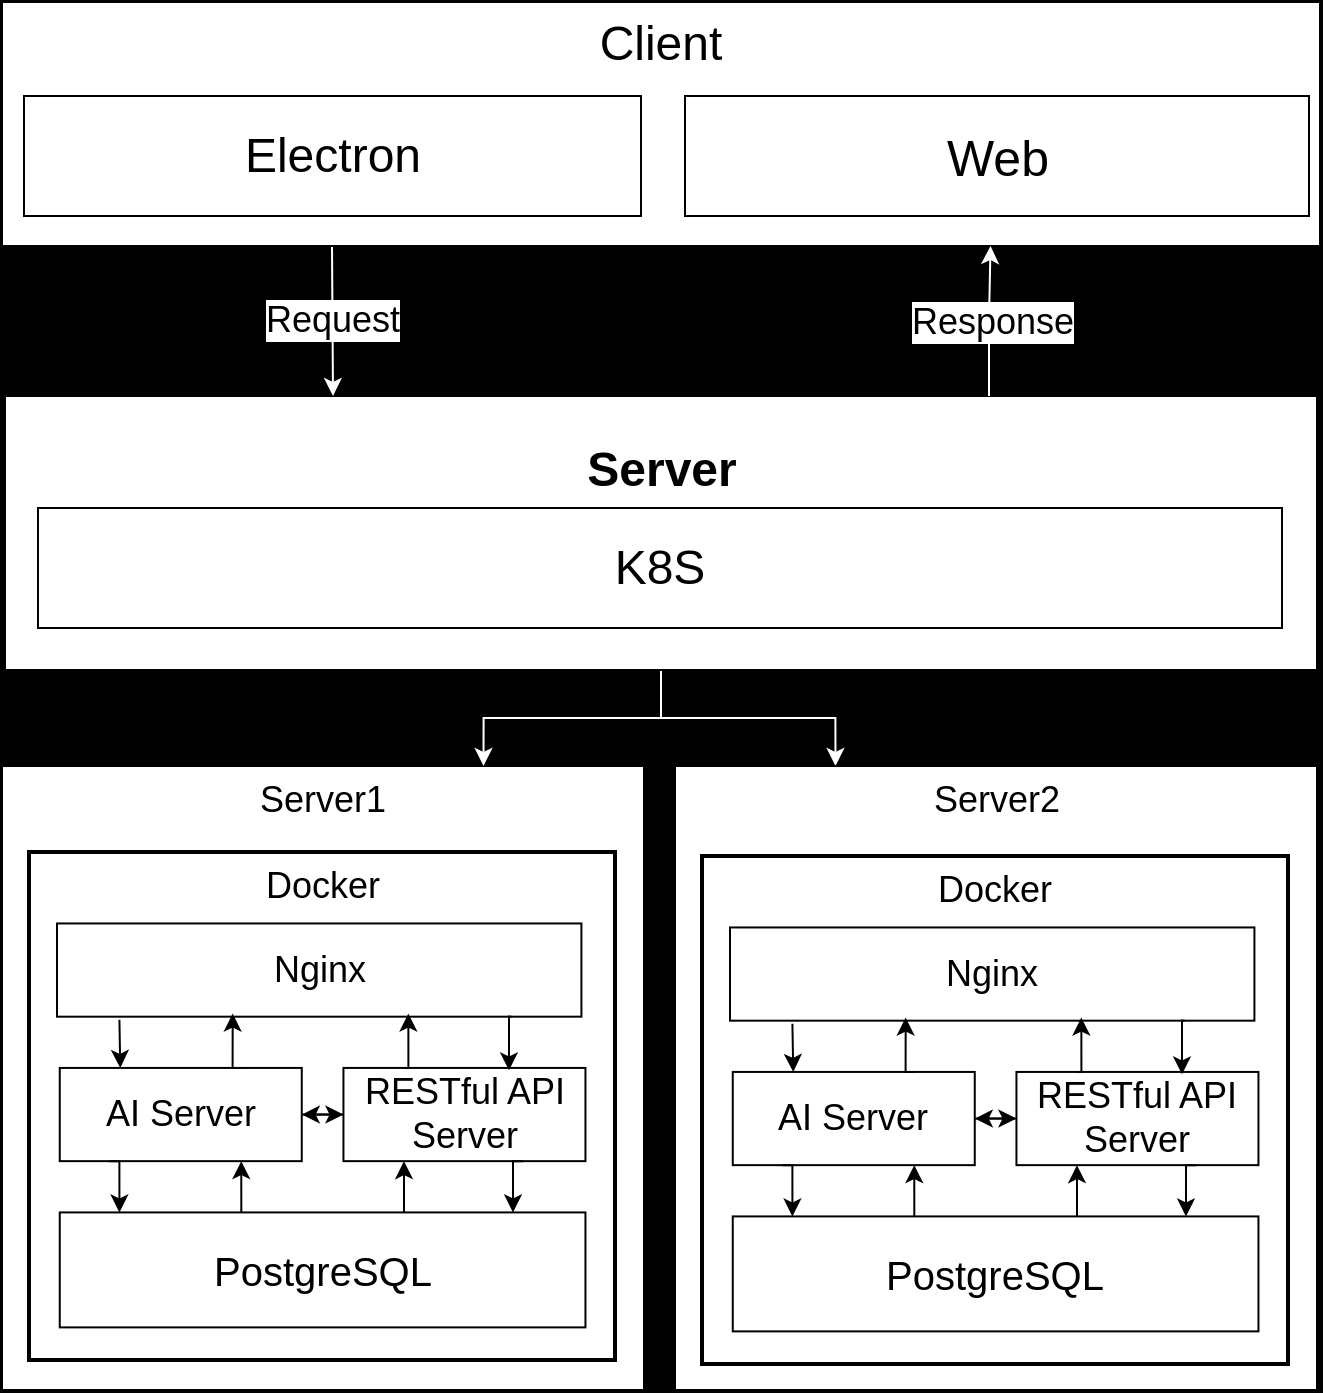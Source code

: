 <mxfile version="21.8.2" type="github">
  <diagram name="第 1 页" id="Q7SS0ckkUcSd-P_3bl_g">
    <mxGraphModel dx="1114" dy="578" grid="0" gridSize="10" guides="1" tooltips="1" connect="1" arrows="1" fold="1" page="1" pageScale="1" pageWidth="827" pageHeight="1169" background="#000000" math="0" shadow="0">
      <root>
        <mxCell id="0" />
        <mxCell id="1" parent="0" />
        <mxCell id="6Dqu60EFzSTodjDfhQKl-1" value="&lt;font style=&quot;font-size: 18px;&quot;&gt;Server1&lt;/font&gt;" style="rounded=0;whiteSpace=wrap;html=1;verticalAlign=top;" parent="1" vertex="1">
          <mxGeometry x="84" y="417" width="321" height="312" as="geometry" />
        </mxCell>
        <mxCell id="6Dqu60EFzSTodjDfhQKl-25" style="edgeStyle=orthogonalEdgeStyle;rounded=0;orthogonalLoop=1;jettySize=auto;html=1;exitX=0.5;exitY=1;exitDx=0;exitDy=0;entryX=0.75;entryY=0;entryDx=0;entryDy=0;strokeColor=#FFFFFF;" parent="1" source="Rtw2Mw8w-L1hEYjC5oc2-6" target="6Dqu60EFzSTodjDfhQKl-1" edge="1">
          <mxGeometry relative="1" as="geometry" />
        </mxCell>
        <mxCell id="6Dqu60EFzSTodjDfhQKl-26" style="edgeStyle=orthogonalEdgeStyle;rounded=0;orthogonalLoop=1;jettySize=auto;html=1;exitX=0.5;exitY=1;exitDx=0;exitDy=0;entryX=0.25;entryY=0;entryDx=0;entryDy=0;strokeColor=#FFFFFF;" parent="1" source="Rtw2Mw8w-L1hEYjC5oc2-6" target="6Dqu60EFzSTodjDfhQKl-3" edge="1">
          <mxGeometry relative="1" as="geometry" />
        </mxCell>
        <mxCell id="Rtw2Mw8w-L1hEYjC5oc2-6" value="&lt;h1 style=&quot;font-size: 24px;&quot;&gt;Server&lt;/h1&gt;" style="rounded=0;whiteSpace=wrap;html=1;align=center;verticalAlign=top;" parent="1" vertex="1">
          <mxGeometry x="85.5" y="232" width="656" height="137" as="geometry" />
        </mxCell>
        <mxCell id="MLBCKs6qhWt3k2Kgl3a6-89" value="&lt;font style=&quot;font-size: 24px;&quot;&gt;K8S&lt;/font&gt;" style="rounded=0;whiteSpace=wrap;html=1;" parent="1" vertex="1">
          <mxGeometry x="102" y="288" width="622" height="60" as="geometry" />
        </mxCell>
        <mxCell id="MLBCKs6qhWt3k2Kgl3a6-90" value="" style="group" parent="1" vertex="1" connectable="0">
          <mxGeometry x="84" y="35" width="659" height="122" as="geometry" />
        </mxCell>
        <mxCell id="MLBCKs6qhWt3k2Kgl3a6-28" style="edgeStyle=orthogonalEdgeStyle;rounded=0;orthogonalLoop=1;jettySize=auto;html=1;entryX=0.25;entryY=0;entryDx=0;entryDy=0;fontSize=12;labelBackgroundColor=#000000;fontColor=#FFFFFF;strokeColor=#FFFFFF;" parent="MLBCKs6qhWt3k2Kgl3a6-90" target="Rtw2Mw8w-L1hEYjC5oc2-6" edge="1">
          <mxGeometry relative="1" as="geometry">
            <mxPoint x="165" y="122" as="sourcePoint" />
          </mxGeometry>
        </mxCell>
        <mxCell id="MLBCKs6qhWt3k2Kgl3a6-37" value="&lt;font style=&quot;font-size: 18px;&quot;&gt;Request&lt;/font&gt;" style="edgeLabel;html=1;align=center;verticalAlign=middle;resizable=0;points=[];" parent="MLBCKs6qhWt3k2Kgl3a6-28" vertex="1" connectable="0">
          <mxGeometry x="-0.26" y="-1" relative="1" as="geometry">
            <mxPoint x="1" y="9" as="offset" />
          </mxGeometry>
        </mxCell>
        <mxCell id="MLBCKs6qhWt3k2Kgl3a6-23" value="&lt;font style=&quot;font-size: 24px;&quot;&gt;Client&lt;/font&gt;" style="rounded=0;whiteSpace=wrap;html=1;verticalAlign=top;align=center;" parent="MLBCKs6qhWt3k2Kgl3a6-90" vertex="1">
          <mxGeometry width="659" height="122" as="geometry" />
        </mxCell>
        <mxCell id="MLBCKs6qhWt3k2Kgl3a6-29" style="edgeStyle=orthogonalEdgeStyle;rounded=0;orthogonalLoop=1;jettySize=auto;html=1;exitX=0.75;exitY=0;exitDx=0;exitDy=0;entryX=0.75;entryY=1;entryDx=0;entryDy=0;labelBackgroundColor=#000000;fontColor=#FFFFFF;strokeColor=#FFFFFF;" parent="MLBCKs6qhWt3k2Kgl3a6-90" source="Rtw2Mw8w-L1hEYjC5oc2-6" target="MLBCKs6qhWt3k2Kgl3a6-23" edge="1">
          <mxGeometry relative="1" as="geometry" />
        </mxCell>
        <mxCell id="MLBCKs6qhWt3k2Kgl3a6-38" value="&lt;font style=&quot;font-size: 18px;&quot;&gt;Response&lt;/font&gt;" style="edgeLabel;html=1;align=center;verticalAlign=middle;resizable=0;points=[];" parent="MLBCKs6qhWt3k2Kgl3a6-29" vertex="1" connectable="0">
          <mxGeometry x="-0.129" y="-2" relative="1" as="geometry">
            <mxPoint x="-1" y="-4" as="offset" />
          </mxGeometry>
        </mxCell>
        <mxCell id="MLBCKs6qhWt3k2Kgl3a6-25" value="&lt;font style=&quot;font-size: 24px;&quot;&gt;Electron&lt;/font&gt;" style="rounded=0;whiteSpace=wrap;html=1;" parent="MLBCKs6qhWt3k2Kgl3a6-90" vertex="1">
          <mxGeometry x="11" y="47" width="308.5" height="60" as="geometry" />
        </mxCell>
        <mxCell id="MLBCKs6qhWt3k2Kgl3a6-26" value="&lt;font style=&quot;font-size: 25px;&quot;&gt;Web&lt;/font&gt;" style="rounded=0;whiteSpace=wrap;html=1;" parent="MLBCKs6qhWt3k2Kgl3a6-90" vertex="1">
          <mxGeometry x="341.5" y="47" width="312" height="60" as="geometry" />
        </mxCell>
        <mxCell id="6Dqu60EFzSTodjDfhQKl-2" value="" style="group" parent="1" vertex="1" connectable="0">
          <mxGeometry x="97.5" y="460" width="293" height="254" as="geometry" />
        </mxCell>
        <mxCell id="MLBCKs6qhWt3k2Kgl3a6-54" value="&lt;font style=&quot;font-size: 18px;&quot;&gt;Docker&lt;/font&gt;" style="rounded=0;whiteSpace=wrap;html=1;strokeWidth=2;verticalAlign=top;" parent="6Dqu60EFzSTodjDfhQKl-2" vertex="1">
          <mxGeometry width="293" height="254" as="geometry" />
        </mxCell>
        <mxCell id="MLBCKs6qhWt3k2Kgl3a6-57" value="&lt;font style=&quot;font-size: 18px;&quot;&gt;Nginx&lt;/font&gt;" style="rounded=0;whiteSpace=wrap;html=1;" parent="6Dqu60EFzSTodjDfhQKl-2" vertex="1">
          <mxGeometry x="14" y="35.73" width="262.21" height="46.61" as="geometry" />
        </mxCell>
        <mxCell id="YUMBTJ6x50DVX7aA5t3U-2" style="edgeStyle=orthogonalEdgeStyle;rounded=0;orthogonalLoop=1;jettySize=auto;html=1;exitX=0;exitY=0.5;exitDx=0;exitDy=0;entryX=1;entryY=0.5;entryDx=0;entryDy=0;" edge="1" parent="6Dqu60EFzSTodjDfhQKl-2" source="MLBCKs6qhWt3k2Kgl3a6-59" target="MLBCKs6qhWt3k2Kgl3a6-61">
          <mxGeometry relative="1" as="geometry" />
        </mxCell>
        <mxCell id="MLBCKs6qhWt3k2Kgl3a6-59" value="&lt;font style=&quot;font-size: 18px;&quot;&gt;RESTful API Server&lt;/font&gt;" style="rounded=0;whiteSpace=wrap;html=1;" parent="6Dqu60EFzSTodjDfhQKl-2" vertex="1">
          <mxGeometry x="157.224" y="107.969" width="121.002" height="46.606" as="geometry" />
        </mxCell>
        <mxCell id="YUMBTJ6x50DVX7aA5t3U-1" style="edgeStyle=orthogonalEdgeStyle;rounded=0;orthogonalLoop=1;jettySize=auto;html=1;exitX=1;exitY=0.5;exitDx=0;exitDy=0;entryX=0;entryY=0.5;entryDx=0;entryDy=0;" edge="1" parent="6Dqu60EFzSTodjDfhQKl-2" source="MLBCKs6qhWt3k2Kgl3a6-61" target="MLBCKs6qhWt3k2Kgl3a6-59">
          <mxGeometry relative="1" as="geometry" />
        </mxCell>
        <mxCell id="MLBCKs6qhWt3k2Kgl3a6-61" value="&lt;font style=&quot;font-size: 18px;&quot;&gt;AI Server&lt;/font&gt;" style="rounded=0;whiteSpace=wrap;html=1;" parent="6Dqu60EFzSTodjDfhQKl-2" vertex="1">
          <mxGeometry x="15.382" y="107.969" width="121.002" height="46.606" as="geometry" />
        </mxCell>
        <mxCell id="MLBCKs6qhWt3k2Kgl3a6-55" style="edgeStyle=orthogonalEdgeStyle;rounded=0;orthogonalLoop=1;jettySize=auto;html=1;exitX=0.119;exitY=1.033;exitDx=0;exitDy=0;entryX=0.25;entryY=0;entryDx=0;entryDy=0;exitPerimeter=0;" parent="6Dqu60EFzSTodjDfhQKl-2" source="MLBCKs6qhWt3k2Kgl3a6-57" target="MLBCKs6qhWt3k2Kgl3a6-61" edge="1">
          <mxGeometry relative="1" as="geometry" />
        </mxCell>
        <mxCell id="MLBCKs6qhWt3k2Kgl3a6-62" style="edgeStyle=orthogonalEdgeStyle;rounded=0;orthogonalLoop=1;jettySize=auto;html=1;entryX=0.75;entryY=1;entryDx=0;entryDy=0;" parent="6Dqu60EFzSTodjDfhQKl-2" source="MLBCKs6qhWt3k2Kgl3a6-64" target="MLBCKs6qhWt3k2Kgl3a6-61" edge="1">
          <mxGeometry relative="1" as="geometry">
            <Array as="points">
              <mxPoint x="106.134" y="171.664" />
              <mxPoint x="106.134" y="171.664" />
            </Array>
          </mxGeometry>
        </mxCell>
        <mxCell id="MLBCKs6qhWt3k2Kgl3a6-63" style="edgeStyle=orthogonalEdgeStyle;rounded=0;orthogonalLoop=1;jettySize=auto;html=1;entryX=0.25;entryY=1;entryDx=0;entryDy=0;" parent="6Dqu60EFzSTodjDfhQKl-2" source="MLBCKs6qhWt3k2Kgl3a6-64" target="MLBCKs6qhWt3k2Kgl3a6-59" edge="1">
          <mxGeometry relative="1" as="geometry">
            <Array as="points">
              <mxPoint x="187.475" y="170.11" />
              <mxPoint x="187.475" y="170.11" />
            </Array>
          </mxGeometry>
        </mxCell>
        <mxCell id="MLBCKs6qhWt3k2Kgl3a6-64" value="&lt;span style=&quot;font-size: 20px;&quot;&gt;PostgreSQL&lt;/span&gt;" style="rounded=0;whiteSpace=wrap;html=1;" parent="6Dqu60EFzSTodjDfhQKl-2" vertex="1">
          <mxGeometry x="15.382" y="180.208" width="262.844" height="57.48" as="geometry" />
        </mxCell>
        <mxCell id="MLBCKs6qhWt3k2Kgl3a6-58" style="edgeStyle=orthogonalEdgeStyle;rounded=0;orthogonalLoop=1;jettySize=auto;html=1;exitX=0.5;exitY=1;exitDx=0;exitDy=0;entryX=0.75;entryY=0;entryDx=0;entryDy=0;" parent="6Dqu60EFzSTodjDfhQKl-2" edge="1">
          <mxGeometry relative="1" as="geometry">
            <mxPoint x="247.205" y="154.575" as="sourcePoint" />
            <mxPoint x="241.995" y="180.208" as="targetPoint" />
          </mxGeometry>
        </mxCell>
        <mxCell id="MLBCKs6qhWt3k2Kgl3a6-65" style="edgeStyle=orthogonalEdgeStyle;rounded=0;orthogonalLoop=1;jettySize=auto;html=1;exitX=0.75;exitY=0;exitDx=0;exitDy=0;entryX=0.335;entryY=0.967;entryDx=0;entryDy=0;entryPerimeter=0;" parent="6Dqu60EFzSTodjDfhQKl-2" source="MLBCKs6qhWt3k2Kgl3a6-61" target="MLBCKs6qhWt3k2Kgl3a6-57" edge="1">
          <mxGeometry relative="1" as="geometry" />
        </mxCell>
        <mxCell id="MLBCKs6qhWt3k2Kgl3a6-60" style="edgeStyle=orthogonalEdgeStyle;rounded=0;orthogonalLoop=1;jettySize=auto;html=1;exitX=0.5;exitY=1;exitDx=0;exitDy=0;entryX=0.25;entryY=0;entryDx=0;entryDy=0;" parent="6Dqu60EFzSTodjDfhQKl-2" edge="1">
          <mxGeometry relative="1" as="geometry">
            <mxPoint x="40.003" y="154.575" as="sourcePoint" />
            <mxPoint x="45.213" y="180.208" as="targetPoint" />
          </mxGeometry>
        </mxCell>
        <mxCell id="MLBCKs6qhWt3k2Kgl3a6-66" style="edgeStyle=orthogonalEdgeStyle;rounded=0;orthogonalLoop=1;jettySize=auto;html=1;exitX=0.25;exitY=0;exitDx=0;exitDy=0;entryX=0.67;entryY=0.967;entryDx=0;entryDy=0;entryPerimeter=0;" parent="6Dqu60EFzSTodjDfhQKl-2" source="MLBCKs6qhWt3k2Kgl3a6-59" target="MLBCKs6qhWt3k2Kgl3a6-57" edge="1">
          <mxGeometry relative="1" as="geometry" />
        </mxCell>
        <mxCell id="MLBCKs6qhWt3k2Kgl3a6-73" style="edgeStyle=orthogonalEdgeStyle;rounded=0;orthogonalLoop=1;jettySize=auto;html=1;exitX=0.75;exitY=1;exitDx=0;exitDy=0;entryX=0.431;entryY=0.026;entryDx=0;entryDy=0;entryPerimeter=0;" parent="6Dqu60EFzSTodjDfhQKl-2" edge="1">
          <mxGeometry relative="1" as="geometry">
            <mxPoint x="241.277" y="82.34" as="sourcePoint" />
            <mxPoint x="239.996" y="109.181" as="targetPoint" />
          </mxGeometry>
        </mxCell>
        <mxCell id="6Dqu60EFzSTodjDfhQKl-3" value="&lt;font style=&quot;font-size: 18px;&quot;&gt;Server2&lt;/font&gt;" style="rounded=0;whiteSpace=wrap;html=1;verticalAlign=top;" parent="1" vertex="1">
          <mxGeometry x="420.5" y="417" width="321" height="312" as="geometry" />
        </mxCell>
        <mxCell id="6Dqu60EFzSTodjDfhQKl-4" value="" style="group" parent="1" vertex="1" connectable="0">
          <mxGeometry x="434" y="462" width="293" height="254" as="geometry" />
        </mxCell>
        <mxCell id="6Dqu60EFzSTodjDfhQKl-5" value="&lt;font style=&quot;font-size: 18px;&quot;&gt;Docker&lt;/font&gt;" style="rounded=0;whiteSpace=wrap;html=1;strokeWidth=2;verticalAlign=top;" parent="6Dqu60EFzSTodjDfhQKl-4" vertex="1">
          <mxGeometry width="293" height="254" as="geometry" />
        </mxCell>
        <mxCell id="6Dqu60EFzSTodjDfhQKl-6" value="&lt;font style=&quot;font-size: 18px;&quot;&gt;Nginx&lt;/font&gt;" style="rounded=0;whiteSpace=wrap;html=1;" parent="6Dqu60EFzSTodjDfhQKl-4" vertex="1">
          <mxGeometry x="14" y="35.73" width="262.21" height="46.61" as="geometry" />
        </mxCell>
        <mxCell id="YUMBTJ6x50DVX7aA5t3U-4" style="edgeStyle=orthogonalEdgeStyle;rounded=0;orthogonalLoop=1;jettySize=auto;html=1;exitX=0;exitY=0.5;exitDx=0;exitDy=0;entryX=1;entryY=0.5;entryDx=0;entryDy=0;" edge="1" parent="6Dqu60EFzSTodjDfhQKl-4" source="6Dqu60EFzSTodjDfhQKl-7" target="6Dqu60EFzSTodjDfhQKl-8">
          <mxGeometry relative="1" as="geometry" />
        </mxCell>
        <mxCell id="6Dqu60EFzSTodjDfhQKl-7" value="&lt;font style=&quot;font-size: 18px;&quot;&gt;RESTful API Server&lt;/font&gt;" style="rounded=0;whiteSpace=wrap;html=1;" parent="6Dqu60EFzSTodjDfhQKl-4" vertex="1">
          <mxGeometry x="157.224" y="107.969" width="121.002" height="46.606" as="geometry" />
        </mxCell>
        <mxCell id="YUMBTJ6x50DVX7aA5t3U-3" style="edgeStyle=orthogonalEdgeStyle;rounded=0;orthogonalLoop=1;jettySize=auto;html=1;exitX=1;exitY=0.5;exitDx=0;exitDy=0;entryX=0;entryY=0.5;entryDx=0;entryDy=0;" edge="1" parent="6Dqu60EFzSTodjDfhQKl-4" source="6Dqu60EFzSTodjDfhQKl-8" target="6Dqu60EFzSTodjDfhQKl-7">
          <mxGeometry relative="1" as="geometry" />
        </mxCell>
        <mxCell id="6Dqu60EFzSTodjDfhQKl-8" value="&lt;font style=&quot;font-size: 18px;&quot;&gt;AI Server&lt;/font&gt;" style="rounded=0;whiteSpace=wrap;html=1;" parent="6Dqu60EFzSTodjDfhQKl-4" vertex="1">
          <mxGeometry x="15.382" y="107.969" width="121.002" height="46.606" as="geometry" />
        </mxCell>
        <mxCell id="6Dqu60EFzSTodjDfhQKl-9" style="edgeStyle=orthogonalEdgeStyle;rounded=0;orthogonalLoop=1;jettySize=auto;html=1;exitX=0.119;exitY=1.033;exitDx=0;exitDy=0;entryX=0.25;entryY=0;entryDx=0;entryDy=0;exitPerimeter=0;" parent="6Dqu60EFzSTodjDfhQKl-4" source="6Dqu60EFzSTodjDfhQKl-6" target="6Dqu60EFzSTodjDfhQKl-8" edge="1">
          <mxGeometry relative="1" as="geometry" />
        </mxCell>
        <mxCell id="6Dqu60EFzSTodjDfhQKl-10" style="edgeStyle=orthogonalEdgeStyle;rounded=0;orthogonalLoop=1;jettySize=auto;html=1;entryX=0.75;entryY=1;entryDx=0;entryDy=0;" parent="6Dqu60EFzSTodjDfhQKl-4" source="6Dqu60EFzSTodjDfhQKl-12" target="6Dqu60EFzSTodjDfhQKl-8" edge="1">
          <mxGeometry relative="1" as="geometry">
            <Array as="points">
              <mxPoint x="106.134" y="171.664" />
              <mxPoint x="106.134" y="171.664" />
            </Array>
          </mxGeometry>
        </mxCell>
        <mxCell id="6Dqu60EFzSTodjDfhQKl-11" style="edgeStyle=orthogonalEdgeStyle;rounded=0;orthogonalLoop=1;jettySize=auto;html=1;entryX=0.25;entryY=1;entryDx=0;entryDy=0;" parent="6Dqu60EFzSTodjDfhQKl-4" source="6Dqu60EFzSTodjDfhQKl-12" target="6Dqu60EFzSTodjDfhQKl-7" edge="1">
          <mxGeometry relative="1" as="geometry">
            <Array as="points">
              <mxPoint x="187.475" y="170.11" />
              <mxPoint x="187.475" y="170.11" />
            </Array>
          </mxGeometry>
        </mxCell>
        <mxCell id="6Dqu60EFzSTodjDfhQKl-12" value="&lt;span style=&quot;font-size: 20px;&quot;&gt;PostgreSQL&lt;/span&gt;" style="rounded=0;whiteSpace=wrap;html=1;" parent="6Dqu60EFzSTodjDfhQKl-4" vertex="1">
          <mxGeometry x="15.382" y="180.208" width="262.844" height="57.48" as="geometry" />
        </mxCell>
        <mxCell id="6Dqu60EFzSTodjDfhQKl-13" style="edgeStyle=orthogonalEdgeStyle;rounded=0;orthogonalLoop=1;jettySize=auto;html=1;exitX=0.5;exitY=1;exitDx=0;exitDy=0;entryX=0.75;entryY=0;entryDx=0;entryDy=0;" parent="6Dqu60EFzSTodjDfhQKl-4" edge="1">
          <mxGeometry relative="1" as="geometry">
            <mxPoint x="247.205" y="154.575" as="sourcePoint" />
            <mxPoint x="241.995" y="180.208" as="targetPoint" />
          </mxGeometry>
        </mxCell>
        <mxCell id="6Dqu60EFzSTodjDfhQKl-14" style="edgeStyle=orthogonalEdgeStyle;rounded=0;orthogonalLoop=1;jettySize=auto;html=1;exitX=0.75;exitY=0;exitDx=0;exitDy=0;entryX=0.335;entryY=0.967;entryDx=0;entryDy=0;entryPerimeter=0;" parent="6Dqu60EFzSTodjDfhQKl-4" source="6Dqu60EFzSTodjDfhQKl-8" target="6Dqu60EFzSTodjDfhQKl-6" edge="1">
          <mxGeometry relative="1" as="geometry" />
        </mxCell>
        <mxCell id="6Dqu60EFzSTodjDfhQKl-15" style="edgeStyle=orthogonalEdgeStyle;rounded=0;orthogonalLoop=1;jettySize=auto;html=1;exitX=0.5;exitY=1;exitDx=0;exitDy=0;entryX=0.25;entryY=0;entryDx=0;entryDy=0;" parent="6Dqu60EFzSTodjDfhQKl-4" edge="1">
          <mxGeometry relative="1" as="geometry">
            <mxPoint x="40.003" y="154.575" as="sourcePoint" />
            <mxPoint x="45.213" y="180.208" as="targetPoint" />
          </mxGeometry>
        </mxCell>
        <mxCell id="6Dqu60EFzSTodjDfhQKl-16" style="edgeStyle=orthogonalEdgeStyle;rounded=0;orthogonalLoop=1;jettySize=auto;html=1;exitX=0.25;exitY=0;exitDx=0;exitDy=0;entryX=0.67;entryY=0.967;entryDx=0;entryDy=0;entryPerimeter=0;" parent="6Dqu60EFzSTodjDfhQKl-4" source="6Dqu60EFzSTodjDfhQKl-7" target="6Dqu60EFzSTodjDfhQKl-6" edge="1">
          <mxGeometry relative="1" as="geometry" />
        </mxCell>
        <mxCell id="6Dqu60EFzSTodjDfhQKl-17" style="edgeStyle=orthogonalEdgeStyle;rounded=0;orthogonalLoop=1;jettySize=auto;html=1;exitX=0.75;exitY=1;exitDx=0;exitDy=0;entryX=0.431;entryY=0.026;entryDx=0;entryDy=0;entryPerimeter=0;" parent="6Dqu60EFzSTodjDfhQKl-4" edge="1">
          <mxGeometry relative="1" as="geometry">
            <mxPoint x="241.277" y="82.34" as="sourcePoint" />
            <mxPoint x="239.996" y="109.181" as="targetPoint" />
          </mxGeometry>
        </mxCell>
      </root>
    </mxGraphModel>
  </diagram>
</mxfile>
